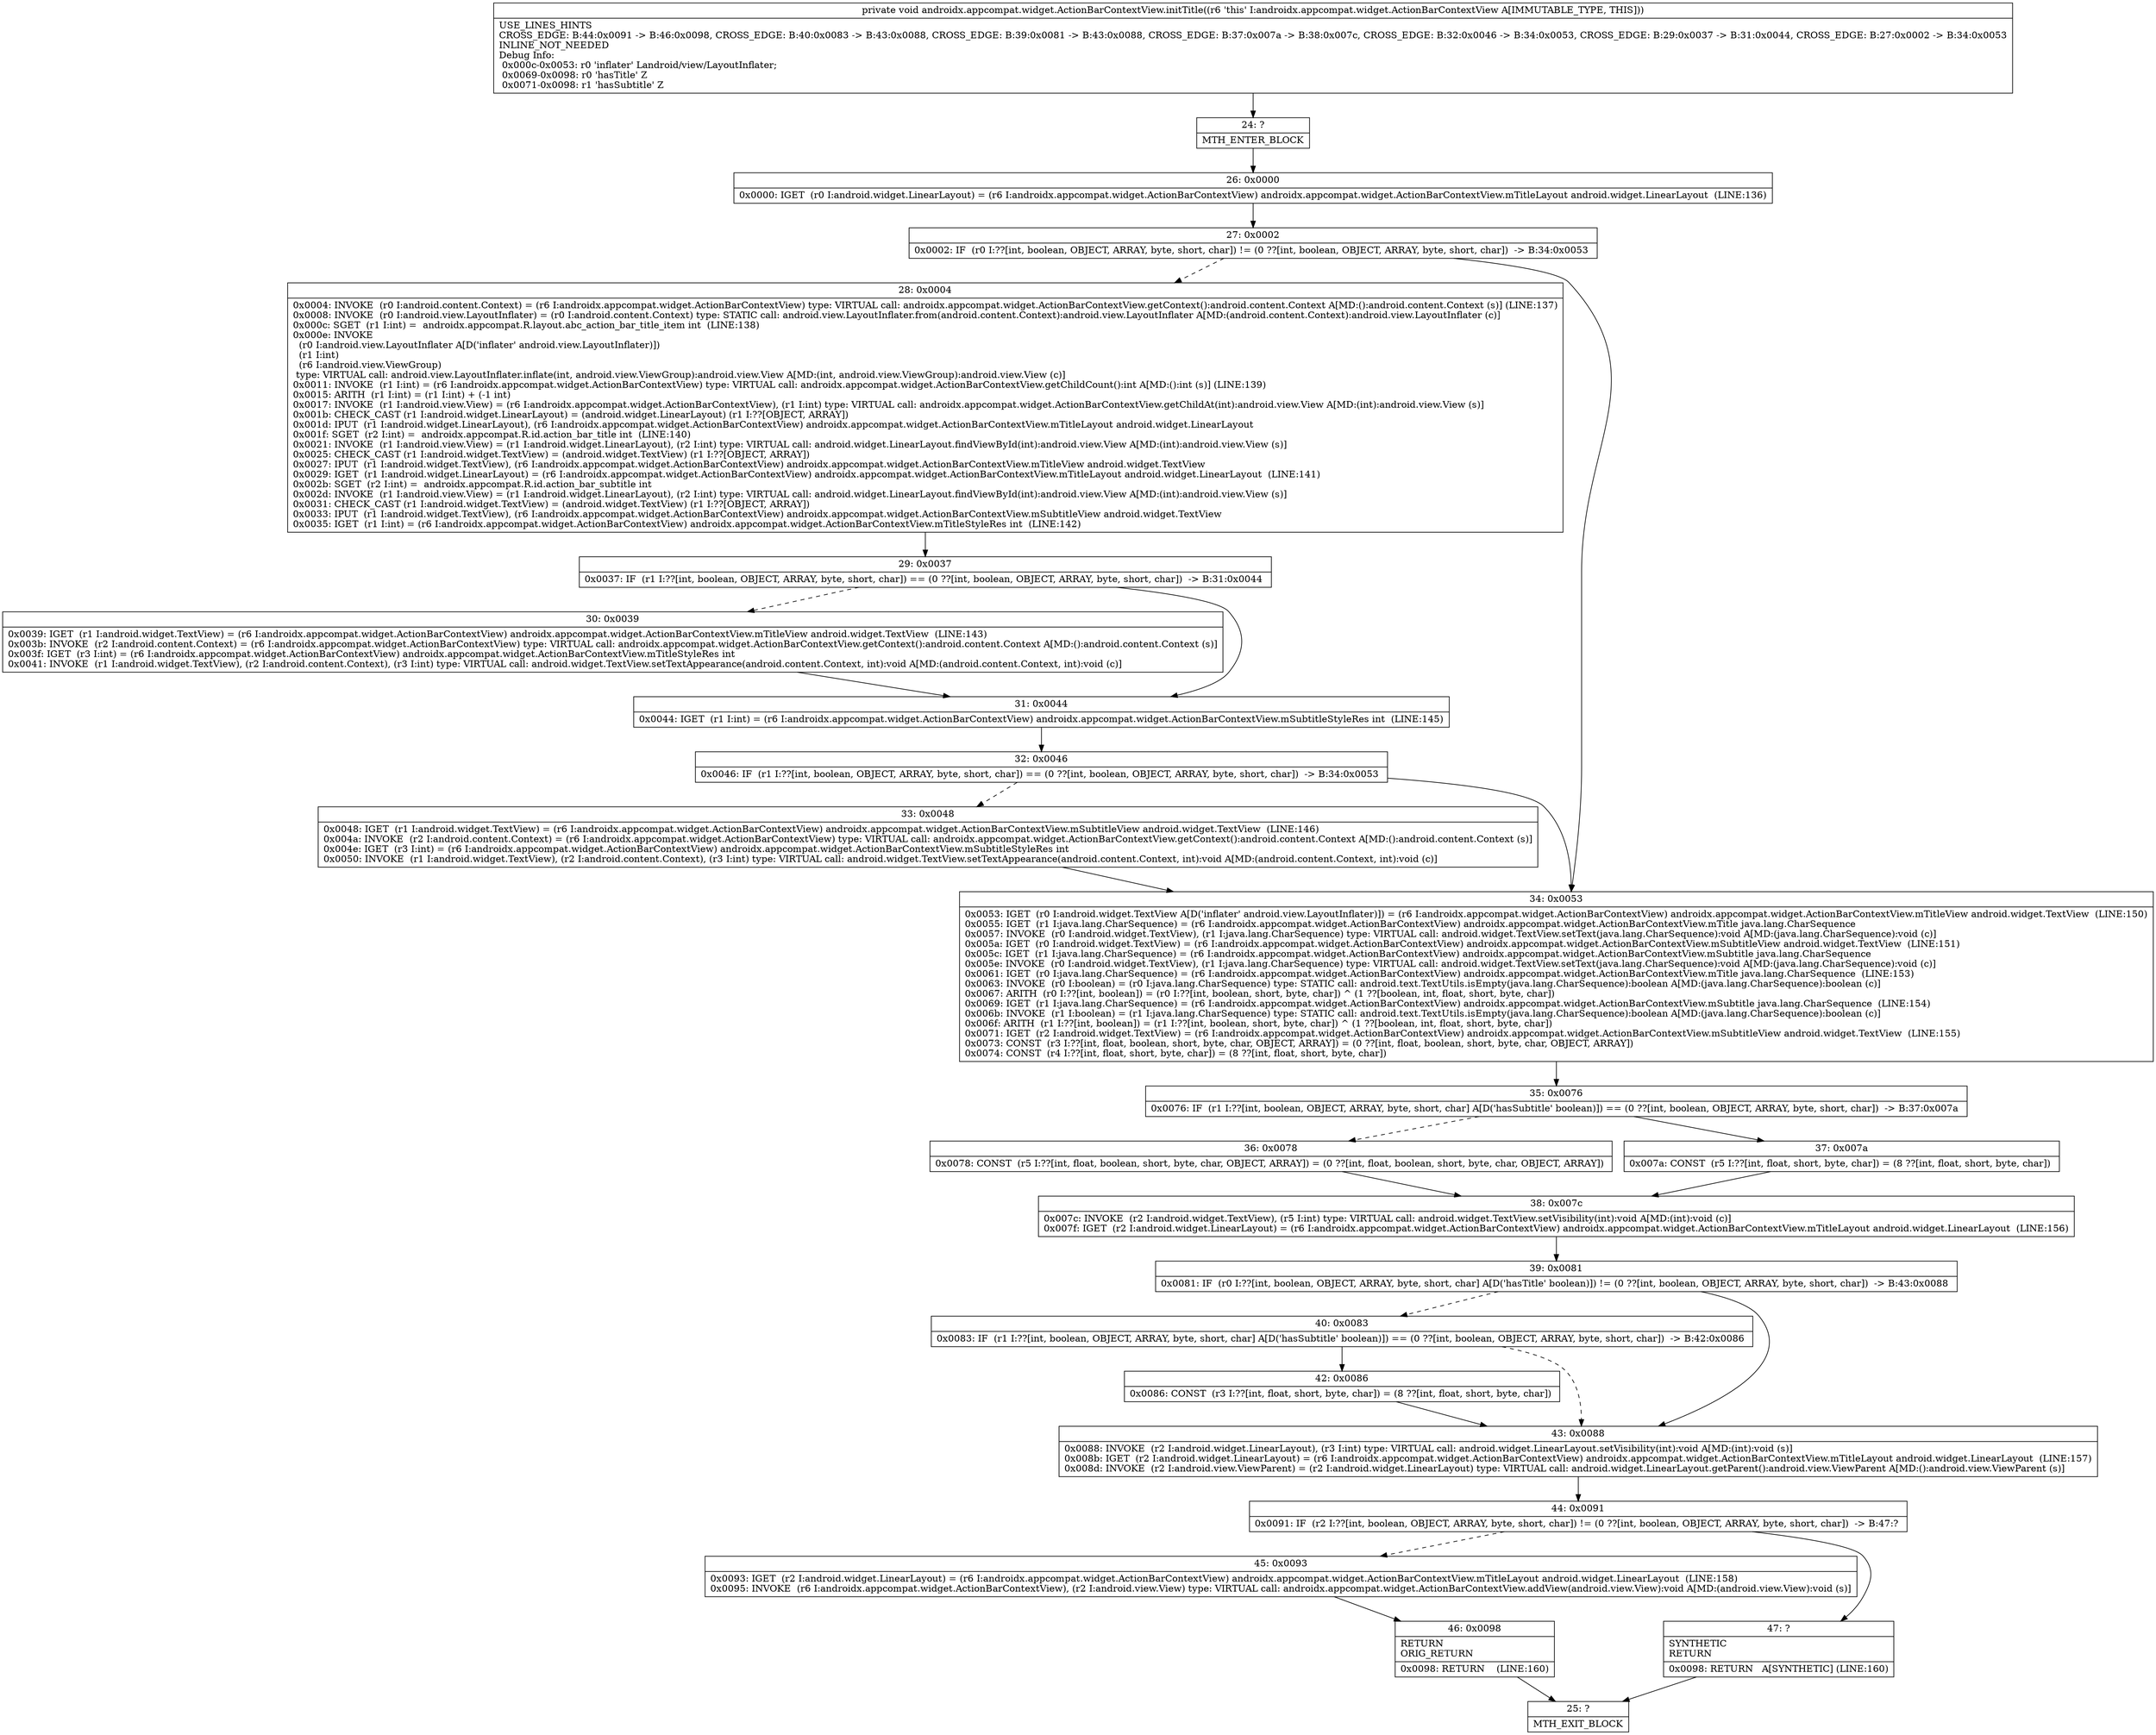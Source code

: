 digraph "CFG forandroidx.appcompat.widget.ActionBarContextView.initTitle()V" {
Node_24 [shape=record,label="{24\:\ ?|MTH_ENTER_BLOCK\l}"];
Node_26 [shape=record,label="{26\:\ 0x0000|0x0000: IGET  (r0 I:android.widget.LinearLayout) = (r6 I:androidx.appcompat.widget.ActionBarContextView) androidx.appcompat.widget.ActionBarContextView.mTitleLayout android.widget.LinearLayout  (LINE:136)\l}"];
Node_27 [shape=record,label="{27\:\ 0x0002|0x0002: IF  (r0 I:??[int, boolean, OBJECT, ARRAY, byte, short, char]) != (0 ??[int, boolean, OBJECT, ARRAY, byte, short, char])  \-\> B:34:0x0053 \l}"];
Node_28 [shape=record,label="{28\:\ 0x0004|0x0004: INVOKE  (r0 I:android.content.Context) = (r6 I:androidx.appcompat.widget.ActionBarContextView) type: VIRTUAL call: androidx.appcompat.widget.ActionBarContextView.getContext():android.content.Context A[MD:():android.content.Context (s)] (LINE:137)\l0x0008: INVOKE  (r0 I:android.view.LayoutInflater) = (r0 I:android.content.Context) type: STATIC call: android.view.LayoutInflater.from(android.content.Context):android.view.LayoutInflater A[MD:(android.content.Context):android.view.LayoutInflater (c)]\l0x000c: SGET  (r1 I:int) =  androidx.appcompat.R.layout.abc_action_bar_title_item int  (LINE:138)\l0x000e: INVOKE  \l  (r0 I:android.view.LayoutInflater A[D('inflater' android.view.LayoutInflater)])\l  (r1 I:int)\l  (r6 I:android.view.ViewGroup)\l type: VIRTUAL call: android.view.LayoutInflater.inflate(int, android.view.ViewGroup):android.view.View A[MD:(int, android.view.ViewGroup):android.view.View (c)]\l0x0011: INVOKE  (r1 I:int) = (r6 I:androidx.appcompat.widget.ActionBarContextView) type: VIRTUAL call: androidx.appcompat.widget.ActionBarContextView.getChildCount():int A[MD:():int (s)] (LINE:139)\l0x0015: ARITH  (r1 I:int) = (r1 I:int) + (\-1 int) \l0x0017: INVOKE  (r1 I:android.view.View) = (r6 I:androidx.appcompat.widget.ActionBarContextView), (r1 I:int) type: VIRTUAL call: androidx.appcompat.widget.ActionBarContextView.getChildAt(int):android.view.View A[MD:(int):android.view.View (s)]\l0x001b: CHECK_CAST (r1 I:android.widget.LinearLayout) = (android.widget.LinearLayout) (r1 I:??[OBJECT, ARRAY]) \l0x001d: IPUT  (r1 I:android.widget.LinearLayout), (r6 I:androidx.appcompat.widget.ActionBarContextView) androidx.appcompat.widget.ActionBarContextView.mTitleLayout android.widget.LinearLayout \l0x001f: SGET  (r2 I:int) =  androidx.appcompat.R.id.action_bar_title int  (LINE:140)\l0x0021: INVOKE  (r1 I:android.view.View) = (r1 I:android.widget.LinearLayout), (r2 I:int) type: VIRTUAL call: android.widget.LinearLayout.findViewById(int):android.view.View A[MD:(int):android.view.View (s)]\l0x0025: CHECK_CAST (r1 I:android.widget.TextView) = (android.widget.TextView) (r1 I:??[OBJECT, ARRAY]) \l0x0027: IPUT  (r1 I:android.widget.TextView), (r6 I:androidx.appcompat.widget.ActionBarContextView) androidx.appcompat.widget.ActionBarContextView.mTitleView android.widget.TextView \l0x0029: IGET  (r1 I:android.widget.LinearLayout) = (r6 I:androidx.appcompat.widget.ActionBarContextView) androidx.appcompat.widget.ActionBarContextView.mTitleLayout android.widget.LinearLayout  (LINE:141)\l0x002b: SGET  (r2 I:int) =  androidx.appcompat.R.id.action_bar_subtitle int \l0x002d: INVOKE  (r1 I:android.view.View) = (r1 I:android.widget.LinearLayout), (r2 I:int) type: VIRTUAL call: android.widget.LinearLayout.findViewById(int):android.view.View A[MD:(int):android.view.View (s)]\l0x0031: CHECK_CAST (r1 I:android.widget.TextView) = (android.widget.TextView) (r1 I:??[OBJECT, ARRAY]) \l0x0033: IPUT  (r1 I:android.widget.TextView), (r6 I:androidx.appcompat.widget.ActionBarContextView) androidx.appcompat.widget.ActionBarContextView.mSubtitleView android.widget.TextView \l0x0035: IGET  (r1 I:int) = (r6 I:androidx.appcompat.widget.ActionBarContextView) androidx.appcompat.widget.ActionBarContextView.mTitleStyleRes int  (LINE:142)\l}"];
Node_29 [shape=record,label="{29\:\ 0x0037|0x0037: IF  (r1 I:??[int, boolean, OBJECT, ARRAY, byte, short, char]) == (0 ??[int, boolean, OBJECT, ARRAY, byte, short, char])  \-\> B:31:0x0044 \l}"];
Node_30 [shape=record,label="{30\:\ 0x0039|0x0039: IGET  (r1 I:android.widget.TextView) = (r6 I:androidx.appcompat.widget.ActionBarContextView) androidx.appcompat.widget.ActionBarContextView.mTitleView android.widget.TextView  (LINE:143)\l0x003b: INVOKE  (r2 I:android.content.Context) = (r6 I:androidx.appcompat.widget.ActionBarContextView) type: VIRTUAL call: androidx.appcompat.widget.ActionBarContextView.getContext():android.content.Context A[MD:():android.content.Context (s)]\l0x003f: IGET  (r3 I:int) = (r6 I:androidx.appcompat.widget.ActionBarContextView) androidx.appcompat.widget.ActionBarContextView.mTitleStyleRes int \l0x0041: INVOKE  (r1 I:android.widget.TextView), (r2 I:android.content.Context), (r3 I:int) type: VIRTUAL call: android.widget.TextView.setTextAppearance(android.content.Context, int):void A[MD:(android.content.Context, int):void (c)]\l}"];
Node_31 [shape=record,label="{31\:\ 0x0044|0x0044: IGET  (r1 I:int) = (r6 I:androidx.appcompat.widget.ActionBarContextView) androidx.appcompat.widget.ActionBarContextView.mSubtitleStyleRes int  (LINE:145)\l}"];
Node_32 [shape=record,label="{32\:\ 0x0046|0x0046: IF  (r1 I:??[int, boolean, OBJECT, ARRAY, byte, short, char]) == (0 ??[int, boolean, OBJECT, ARRAY, byte, short, char])  \-\> B:34:0x0053 \l}"];
Node_33 [shape=record,label="{33\:\ 0x0048|0x0048: IGET  (r1 I:android.widget.TextView) = (r6 I:androidx.appcompat.widget.ActionBarContextView) androidx.appcompat.widget.ActionBarContextView.mSubtitleView android.widget.TextView  (LINE:146)\l0x004a: INVOKE  (r2 I:android.content.Context) = (r6 I:androidx.appcompat.widget.ActionBarContextView) type: VIRTUAL call: androidx.appcompat.widget.ActionBarContextView.getContext():android.content.Context A[MD:():android.content.Context (s)]\l0x004e: IGET  (r3 I:int) = (r6 I:androidx.appcompat.widget.ActionBarContextView) androidx.appcompat.widget.ActionBarContextView.mSubtitleStyleRes int \l0x0050: INVOKE  (r1 I:android.widget.TextView), (r2 I:android.content.Context), (r3 I:int) type: VIRTUAL call: android.widget.TextView.setTextAppearance(android.content.Context, int):void A[MD:(android.content.Context, int):void (c)]\l}"];
Node_34 [shape=record,label="{34\:\ 0x0053|0x0053: IGET  (r0 I:android.widget.TextView A[D('inflater' android.view.LayoutInflater)]) = (r6 I:androidx.appcompat.widget.ActionBarContextView) androidx.appcompat.widget.ActionBarContextView.mTitleView android.widget.TextView  (LINE:150)\l0x0055: IGET  (r1 I:java.lang.CharSequence) = (r6 I:androidx.appcompat.widget.ActionBarContextView) androidx.appcompat.widget.ActionBarContextView.mTitle java.lang.CharSequence \l0x0057: INVOKE  (r0 I:android.widget.TextView), (r1 I:java.lang.CharSequence) type: VIRTUAL call: android.widget.TextView.setText(java.lang.CharSequence):void A[MD:(java.lang.CharSequence):void (c)]\l0x005a: IGET  (r0 I:android.widget.TextView) = (r6 I:androidx.appcompat.widget.ActionBarContextView) androidx.appcompat.widget.ActionBarContextView.mSubtitleView android.widget.TextView  (LINE:151)\l0x005c: IGET  (r1 I:java.lang.CharSequence) = (r6 I:androidx.appcompat.widget.ActionBarContextView) androidx.appcompat.widget.ActionBarContextView.mSubtitle java.lang.CharSequence \l0x005e: INVOKE  (r0 I:android.widget.TextView), (r1 I:java.lang.CharSequence) type: VIRTUAL call: android.widget.TextView.setText(java.lang.CharSequence):void A[MD:(java.lang.CharSequence):void (c)]\l0x0061: IGET  (r0 I:java.lang.CharSequence) = (r6 I:androidx.appcompat.widget.ActionBarContextView) androidx.appcompat.widget.ActionBarContextView.mTitle java.lang.CharSequence  (LINE:153)\l0x0063: INVOKE  (r0 I:boolean) = (r0 I:java.lang.CharSequence) type: STATIC call: android.text.TextUtils.isEmpty(java.lang.CharSequence):boolean A[MD:(java.lang.CharSequence):boolean (c)]\l0x0067: ARITH  (r0 I:??[int, boolean]) = (r0 I:??[int, boolean, short, byte, char]) ^ (1 ??[boolean, int, float, short, byte, char]) \l0x0069: IGET  (r1 I:java.lang.CharSequence) = (r6 I:androidx.appcompat.widget.ActionBarContextView) androidx.appcompat.widget.ActionBarContextView.mSubtitle java.lang.CharSequence  (LINE:154)\l0x006b: INVOKE  (r1 I:boolean) = (r1 I:java.lang.CharSequence) type: STATIC call: android.text.TextUtils.isEmpty(java.lang.CharSequence):boolean A[MD:(java.lang.CharSequence):boolean (c)]\l0x006f: ARITH  (r1 I:??[int, boolean]) = (r1 I:??[int, boolean, short, byte, char]) ^ (1 ??[boolean, int, float, short, byte, char]) \l0x0071: IGET  (r2 I:android.widget.TextView) = (r6 I:androidx.appcompat.widget.ActionBarContextView) androidx.appcompat.widget.ActionBarContextView.mSubtitleView android.widget.TextView  (LINE:155)\l0x0073: CONST  (r3 I:??[int, float, boolean, short, byte, char, OBJECT, ARRAY]) = (0 ??[int, float, boolean, short, byte, char, OBJECT, ARRAY]) \l0x0074: CONST  (r4 I:??[int, float, short, byte, char]) = (8 ??[int, float, short, byte, char]) \l}"];
Node_35 [shape=record,label="{35\:\ 0x0076|0x0076: IF  (r1 I:??[int, boolean, OBJECT, ARRAY, byte, short, char] A[D('hasSubtitle' boolean)]) == (0 ??[int, boolean, OBJECT, ARRAY, byte, short, char])  \-\> B:37:0x007a \l}"];
Node_36 [shape=record,label="{36\:\ 0x0078|0x0078: CONST  (r5 I:??[int, float, boolean, short, byte, char, OBJECT, ARRAY]) = (0 ??[int, float, boolean, short, byte, char, OBJECT, ARRAY]) \l}"];
Node_38 [shape=record,label="{38\:\ 0x007c|0x007c: INVOKE  (r2 I:android.widget.TextView), (r5 I:int) type: VIRTUAL call: android.widget.TextView.setVisibility(int):void A[MD:(int):void (c)]\l0x007f: IGET  (r2 I:android.widget.LinearLayout) = (r6 I:androidx.appcompat.widget.ActionBarContextView) androidx.appcompat.widget.ActionBarContextView.mTitleLayout android.widget.LinearLayout  (LINE:156)\l}"];
Node_39 [shape=record,label="{39\:\ 0x0081|0x0081: IF  (r0 I:??[int, boolean, OBJECT, ARRAY, byte, short, char] A[D('hasTitle' boolean)]) != (0 ??[int, boolean, OBJECT, ARRAY, byte, short, char])  \-\> B:43:0x0088 \l}"];
Node_40 [shape=record,label="{40\:\ 0x0083|0x0083: IF  (r1 I:??[int, boolean, OBJECT, ARRAY, byte, short, char] A[D('hasSubtitle' boolean)]) == (0 ??[int, boolean, OBJECT, ARRAY, byte, short, char])  \-\> B:42:0x0086 \l}"];
Node_42 [shape=record,label="{42\:\ 0x0086|0x0086: CONST  (r3 I:??[int, float, short, byte, char]) = (8 ??[int, float, short, byte, char]) \l}"];
Node_43 [shape=record,label="{43\:\ 0x0088|0x0088: INVOKE  (r2 I:android.widget.LinearLayout), (r3 I:int) type: VIRTUAL call: android.widget.LinearLayout.setVisibility(int):void A[MD:(int):void (s)]\l0x008b: IGET  (r2 I:android.widget.LinearLayout) = (r6 I:androidx.appcompat.widget.ActionBarContextView) androidx.appcompat.widget.ActionBarContextView.mTitleLayout android.widget.LinearLayout  (LINE:157)\l0x008d: INVOKE  (r2 I:android.view.ViewParent) = (r2 I:android.widget.LinearLayout) type: VIRTUAL call: android.widget.LinearLayout.getParent():android.view.ViewParent A[MD:():android.view.ViewParent (s)]\l}"];
Node_44 [shape=record,label="{44\:\ 0x0091|0x0091: IF  (r2 I:??[int, boolean, OBJECT, ARRAY, byte, short, char]) != (0 ??[int, boolean, OBJECT, ARRAY, byte, short, char])  \-\> B:47:? \l}"];
Node_45 [shape=record,label="{45\:\ 0x0093|0x0093: IGET  (r2 I:android.widget.LinearLayout) = (r6 I:androidx.appcompat.widget.ActionBarContextView) androidx.appcompat.widget.ActionBarContextView.mTitleLayout android.widget.LinearLayout  (LINE:158)\l0x0095: INVOKE  (r6 I:androidx.appcompat.widget.ActionBarContextView), (r2 I:android.view.View) type: VIRTUAL call: androidx.appcompat.widget.ActionBarContextView.addView(android.view.View):void A[MD:(android.view.View):void (s)]\l}"];
Node_46 [shape=record,label="{46\:\ 0x0098|RETURN\lORIG_RETURN\l|0x0098: RETURN    (LINE:160)\l}"];
Node_25 [shape=record,label="{25\:\ ?|MTH_EXIT_BLOCK\l}"];
Node_47 [shape=record,label="{47\:\ ?|SYNTHETIC\lRETURN\l|0x0098: RETURN   A[SYNTHETIC] (LINE:160)\l}"];
Node_37 [shape=record,label="{37\:\ 0x007a|0x007a: CONST  (r5 I:??[int, float, short, byte, char]) = (8 ??[int, float, short, byte, char]) \l}"];
MethodNode[shape=record,label="{private void androidx.appcompat.widget.ActionBarContextView.initTitle((r6 'this' I:androidx.appcompat.widget.ActionBarContextView A[IMMUTABLE_TYPE, THIS]))  | USE_LINES_HINTS\lCROSS_EDGE: B:44:0x0091 \-\> B:46:0x0098, CROSS_EDGE: B:40:0x0083 \-\> B:43:0x0088, CROSS_EDGE: B:39:0x0081 \-\> B:43:0x0088, CROSS_EDGE: B:37:0x007a \-\> B:38:0x007c, CROSS_EDGE: B:32:0x0046 \-\> B:34:0x0053, CROSS_EDGE: B:29:0x0037 \-\> B:31:0x0044, CROSS_EDGE: B:27:0x0002 \-\> B:34:0x0053\lINLINE_NOT_NEEDED\lDebug Info:\l  0x000c\-0x0053: r0 'inflater' Landroid\/view\/LayoutInflater;\l  0x0069\-0x0098: r0 'hasTitle' Z\l  0x0071\-0x0098: r1 'hasSubtitle' Z\l}"];
MethodNode -> Node_24;Node_24 -> Node_26;
Node_26 -> Node_27;
Node_27 -> Node_28[style=dashed];
Node_27 -> Node_34;
Node_28 -> Node_29;
Node_29 -> Node_30[style=dashed];
Node_29 -> Node_31;
Node_30 -> Node_31;
Node_31 -> Node_32;
Node_32 -> Node_33[style=dashed];
Node_32 -> Node_34;
Node_33 -> Node_34;
Node_34 -> Node_35;
Node_35 -> Node_36[style=dashed];
Node_35 -> Node_37;
Node_36 -> Node_38;
Node_38 -> Node_39;
Node_39 -> Node_40[style=dashed];
Node_39 -> Node_43;
Node_40 -> Node_42;
Node_40 -> Node_43[style=dashed];
Node_42 -> Node_43;
Node_43 -> Node_44;
Node_44 -> Node_45[style=dashed];
Node_44 -> Node_47;
Node_45 -> Node_46;
Node_46 -> Node_25;
Node_47 -> Node_25;
Node_37 -> Node_38;
}

